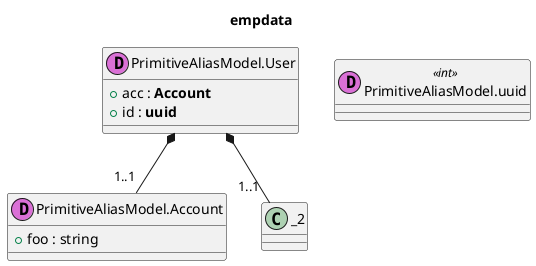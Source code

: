 @startuml
title empdata
''''''''''''''''''''''''''''''''''''''''''
''                                      ''
''  AUTOGENERATED CODE -- DO NOT EDIT!  ''
''                                      ''
''''''''''''''''''''''''''''''''''''''''''

class "PrimitiveAliasModel.Account" as _0 << (D,orchid) >> {
+ foo : string
}
class "PrimitiveAliasModel.User" as _1 << (D,orchid) >> {
+ acc : **Account**
+ id : **uuid**
}
class "PrimitiveAliasModel.uuid" as _3 << (D,orchid) int >> {
}
_1 *-- "1..1 " _0
_1 *-- "1..1 " _2
@enduml
